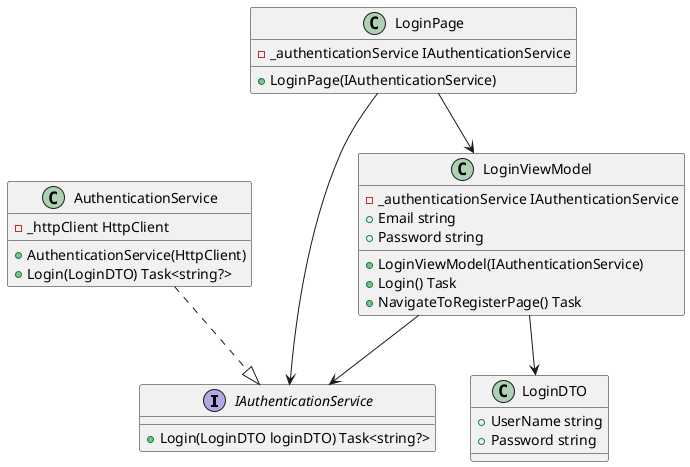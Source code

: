 @startuml


' Interfaces
interface IAuthenticationService {
    + Login(LoginDTO loginDTO) Task<string?>
}

' DTO
class LoginDTO {
    + UserName string
    + Password string
}

' Services
class AuthenticationService {
    - _httpClient HttpClient
    + AuthenticationService(HttpClient)
    + Login(LoginDTO) Task<string?>
}

' ViewModels
class LoginViewModel {
    - _authenticationService IAuthenticationService
    + LoginViewModel(IAuthenticationService)
    + Email string
    + Password string
    + Login() Task
    + NavigateToRegisterPage() Task
}

' Views
class LoginPage {
    - _authenticationService IAuthenticationService
    + LoginPage(IAuthenticationService)
}

' Relationships
LoginViewModel --> IAuthenticationService
AuthenticationService ..|> IAuthenticationService
LoginViewModel --> LoginDTO
LoginPage --> LoginViewModel
LoginPage --> IAuthenticationService


@enduml
